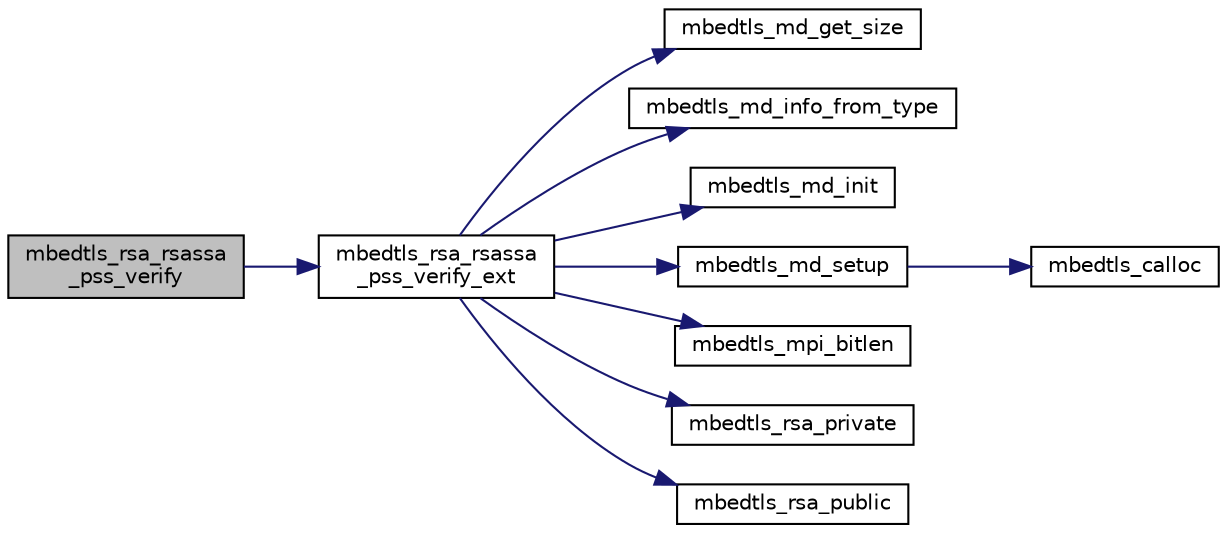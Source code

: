 digraph "mbedtls_rsa_rsassa_pss_verify"
{
 // LATEX_PDF_SIZE
  edge [fontname="Helvetica",fontsize="10",labelfontname="Helvetica",labelfontsize="10"];
  node [fontname="Helvetica",fontsize="10",shape=record];
  rankdir="LR";
  Node1 [label="mbedtls_rsa_rsassa\l_pss_verify",height=0.2,width=0.4,color="black", fillcolor="grey75", style="filled", fontcolor="black",tooltip="This function performs a PKCS#1 v2.1 PSS verification operation (RSASSA-PSS-VERIFY)."];
  Node1 -> Node2 [color="midnightblue",fontsize="10",style="solid",fontname="Helvetica"];
  Node2 [label="mbedtls_rsa_rsassa\l_pss_verify_ext",height=0.2,width=0.4,color="black", fillcolor="white", style="filled",URL="$d1/d81/rsa_8c.html#ac7791a1e03b00651a844dc6f5f32aaaa",tooltip="This function performs a PKCS#1 v2.1 PSS verification operation (RSASSA-PSS-VERIFY)."];
  Node2 -> Node3 [color="midnightblue",fontsize="10",style="solid",fontname="Helvetica"];
  Node3 [label="mbedtls_md_get_size",height=0.2,width=0.4,color="black", fillcolor="white", style="filled",URL="$d1/d7e/md_8c.html#ae20f4ddcf2bbf2e59cafc6fab8c993d6",tooltip="This function extracts the message-digest size from the message-digest information structure."];
  Node2 -> Node4 [color="midnightblue",fontsize="10",style="solid",fontname="Helvetica"];
  Node4 [label="mbedtls_md_info_from_type",height=0.2,width=0.4,color="black", fillcolor="white", style="filled",URL="$d1/d7e/md_8c.html#aca53b51e0c8eb0e07c7eb4a3e6acfa0d",tooltip="This function returns the message-digest information associated with the given digest type."];
  Node2 -> Node5 [color="midnightblue",fontsize="10",style="solid",fontname="Helvetica"];
  Node5 [label="mbedtls_md_init",height=0.2,width=0.4,color="black", fillcolor="white", style="filled",URL="$d1/d7e/md_8c.html#ad8b02927ca10552e3cbf293fa8c10e24",tooltip="This function initializes a message-digest context without binding it to a particular message-digest ..."];
  Node2 -> Node6 [color="midnightblue",fontsize="10",style="solid",fontname="Helvetica"];
  Node6 [label="mbedtls_md_setup",height=0.2,width=0.4,color="black", fillcolor="white", style="filled",URL="$d1/d7e/md_8c.html#a1b858111212997b90bd7d2c71010a7ec",tooltip="This function selects the message digest algorithm to use, and allocates internal structures."];
  Node6 -> Node7 [color="midnightblue",fontsize="10",style="solid",fontname="Helvetica"];
  Node7 [label="mbedtls_calloc",height=0.2,width=0.4,color="black", fillcolor="white", style="filled",URL="$dc/d3f/platform_8c.html#a065dcb25fe2c4492a910bec761400ebe",tooltip=" "];
  Node2 -> Node8 [color="midnightblue",fontsize="10",style="solid",fontname="Helvetica"];
  Node8 [label="mbedtls_mpi_bitlen",height=0.2,width=0.4,color="black", fillcolor="white", style="filled",URL="$d1/dcc/bignum_8c.html#a681ab2710d044c0cb091b6497c6ed395",tooltip="Return the number of bits up to and including the most significant bit of value 1."];
  Node2 -> Node9 [color="midnightblue",fontsize="10",style="solid",fontname="Helvetica"];
  Node9 [label="mbedtls_rsa_private",height=0.2,width=0.4,color="black", fillcolor="white", style="filled",URL="$d1/d81/rsa_8c.html#a3e016741ddaa354916ade4d48e9a0965",tooltip="This function performs an RSA private key operation."];
  Node2 -> Node10 [color="midnightblue",fontsize="10",style="solid",fontname="Helvetica"];
  Node10 [label="mbedtls_rsa_public",height=0.2,width=0.4,color="black", fillcolor="white", style="filled",URL="$d1/d81/rsa_8c.html#a9db0f76aff9a6ce179b6fbe329bf5569",tooltip="This function performs an RSA public key operation."];
}
